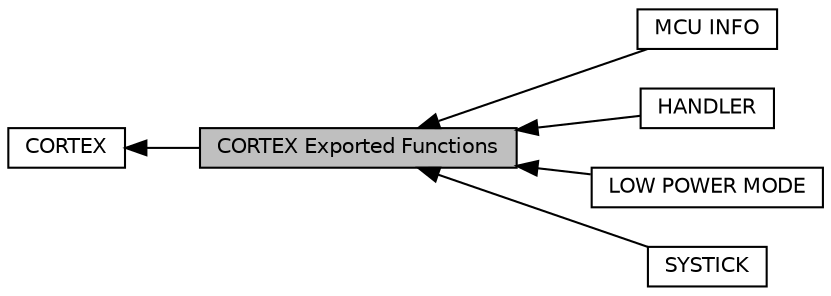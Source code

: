 digraph "CORTEX Exported Functions"
{
  edge [fontname="Helvetica",fontsize="10",labelfontname="Helvetica",labelfontsize="10"];
  node [fontname="Helvetica",fontsize="10",shape=record];
  rankdir=LR;
  Node5 [label="MCU INFO",height=0.2,width=0.4,color="black", fillcolor="white", style="filled",URL="$group___c_o_r_t_e_x___l_l___e_f___m_c_u___i_n_f_o.html"];
  Node0 [label="CORTEX Exported Functions",height=0.2,width=0.4,color="black", fillcolor="grey75", style="filled", fontcolor="black"];
  Node4 [label="HANDLER",height=0.2,width=0.4,color="black", fillcolor="white", style="filled",URL="$group___c_o_r_t_e_x___l_l___e_f___h_a_n_d_l_e_r.html"];
  Node3 [label="LOW POWER MODE",height=0.2,width=0.4,color="black", fillcolor="white", style="filled",URL="$group___c_o_r_t_e_x___l_l___e_f___l_o_w___p_o_w_e_r___m_o_d_e.html"];
  Node2 [label="SYSTICK",height=0.2,width=0.4,color="black", fillcolor="white", style="filled",URL="$group___c_o_r_t_e_x___l_l___e_f___s_y_s_t_i_c_k.html"];
  Node1 [label="CORTEX",height=0.2,width=0.4,color="black", fillcolor="white", style="filled",URL="$group___c_o_r_t_e_x___l_l.html"];
  Node1->Node0 [shape=plaintext, dir="back", style="solid"];
  Node0->Node2 [shape=plaintext, dir="back", style="solid"];
  Node0->Node3 [shape=plaintext, dir="back", style="solid"];
  Node0->Node4 [shape=plaintext, dir="back", style="solid"];
  Node0->Node5 [shape=plaintext, dir="back", style="solid"];
}

